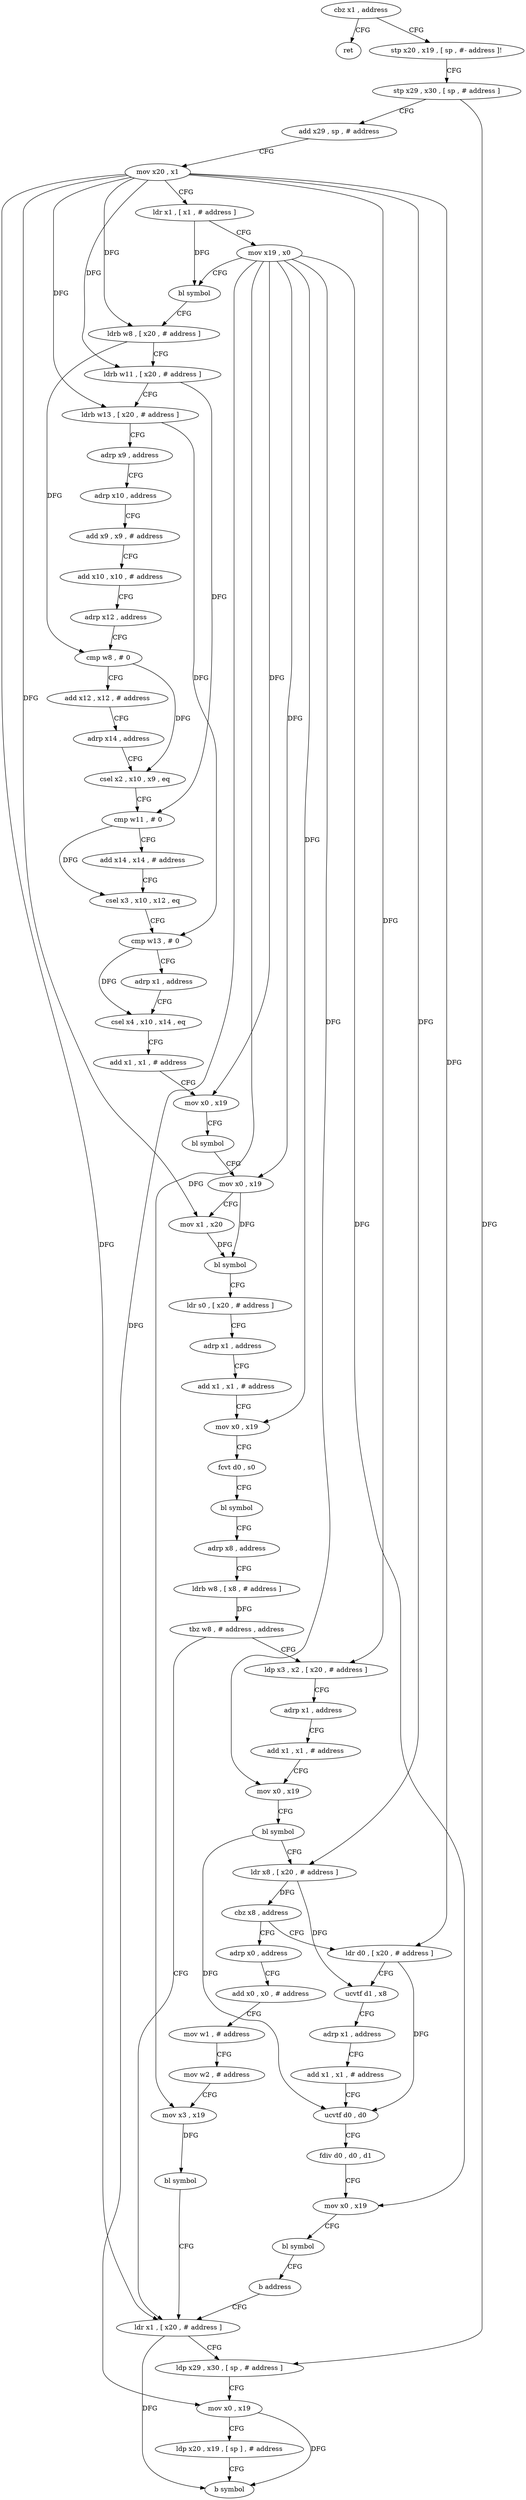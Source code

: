 digraph "func" {
"4217468" [label = "cbz x1 , address" ]
"4217696" [label = "ret" ]
"4217472" [label = "stp x20 , x19 , [ sp , #- address ]!" ]
"4217476" [label = "stp x29 , x30 , [ sp , # address ]" ]
"4217480" [label = "add x29 , sp , # address" ]
"4217484" [label = "mov x20 , x1" ]
"4217488" [label = "ldr x1 , [ x1 , # address ]" ]
"4217492" [label = "mov x19 , x0" ]
"4217496" [label = "bl symbol" ]
"4217500" [label = "ldrb w8 , [ x20 , # address ]" ]
"4217504" [label = "ldrb w11 , [ x20 , # address ]" ]
"4217508" [label = "ldrb w13 , [ x20 , # address ]" ]
"4217512" [label = "adrp x9 , address" ]
"4217516" [label = "adrp x10 , address" ]
"4217520" [label = "add x9 , x9 , # address" ]
"4217524" [label = "add x10 , x10 , # address" ]
"4217528" [label = "adrp x12 , address" ]
"4217532" [label = "cmp w8 , # 0" ]
"4217536" [label = "add x12 , x12 , # address" ]
"4217540" [label = "adrp x14 , address" ]
"4217544" [label = "csel x2 , x10 , x9 , eq" ]
"4217548" [label = "cmp w11 , # 0" ]
"4217552" [label = "add x14 , x14 , # address" ]
"4217556" [label = "csel x3 , x10 , x12 , eq" ]
"4217560" [label = "cmp w13 , # 0" ]
"4217564" [label = "adrp x1 , address" ]
"4217568" [label = "csel x4 , x10 , x14 , eq" ]
"4217572" [label = "add x1 , x1 , # address" ]
"4217576" [label = "mov x0 , x19" ]
"4217580" [label = "bl symbol" ]
"4217584" [label = "mov x0 , x19" ]
"4217588" [label = "mov x1 , x20" ]
"4217592" [label = "bl symbol" ]
"4217596" [label = "ldr s0 , [ x20 , # address ]" ]
"4217600" [label = "adrp x1 , address" ]
"4217604" [label = "add x1 , x1 , # address" ]
"4217608" [label = "mov x0 , x19" ]
"4217612" [label = "fcvt d0 , s0" ]
"4217616" [label = "bl symbol" ]
"4217620" [label = "adrp x8 , address" ]
"4217624" [label = "ldrb w8 , [ x8 , # address ]" ]
"4217628" [label = "tbz w8 , # address , address" ]
"4217724" [label = "ldr x1 , [ x20 , # address ]" ]
"4217632" [label = "ldp x3 , x2 , [ x20 , # address ]" ]
"4217728" [label = "ldp x29 , x30 , [ sp , # address ]" ]
"4217732" [label = "mov x0 , x19" ]
"4217736" [label = "ldp x20 , x19 , [ sp ] , # address" ]
"4217740" [label = "b symbol" ]
"4217636" [label = "adrp x1 , address" ]
"4217640" [label = "add x1 , x1 , # address" ]
"4217644" [label = "mov x0 , x19" ]
"4217648" [label = "bl symbol" ]
"4217652" [label = "ldr x8 , [ x20 , # address ]" ]
"4217656" [label = "cbz x8 , address" ]
"4217700" [label = "adrp x0 , address" ]
"4217660" [label = "ldr d0 , [ x20 , # address ]" ]
"4217704" [label = "add x0 , x0 , # address" ]
"4217708" [label = "mov w1 , # address" ]
"4217712" [label = "mov w2 , # address" ]
"4217716" [label = "mov x3 , x19" ]
"4217720" [label = "bl symbol" ]
"4217664" [label = "ucvtf d1 , x8" ]
"4217668" [label = "adrp x1 , address" ]
"4217672" [label = "add x1 , x1 , # address" ]
"4217676" [label = "ucvtf d0 , d0" ]
"4217680" [label = "fdiv d0 , d0 , d1" ]
"4217684" [label = "mov x0 , x19" ]
"4217688" [label = "bl symbol" ]
"4217692" [label = "b address" ]
"4217468" -> "4217696" [ label = "CFG" ]
"4217468" -> "4217472" [ label = "CFG" ]
"4217472" -> "4217476" [ label = "CFG" ]
"4217476" -> "4217480" [ label = "CFG" ]
"4217476" -> "4217728" [ label = "DFG" ]
"4217480" -> "4217484" [ label = "CFG" ]
"4217484" -> "4217488" [ label = "CFG" ]
"4217484" -> "4217500" [ label = "DFG" ]
"4217484" -> "4217504" [ label = "DFG" ]
"4217484" -> "4217508" [ label = "DFG" ]
"4217484" -> "4217588" [ label = "DFG" ]
"4217484" -> "4217724" [ label = "DFG" ]
"4217484" -> "4217632" [ label = "DFG" ]
"4217484" -> "4217652" [ label = "DFG" ]
"4217484" -> "4217660" [ label = "DFG" ]
"4217488" -> "4217492" [ label = "CFG" ]
"4217488" -> "4217496" [ label = "DFG" ]
"4217492" -> "4217496" [ label = "CFG" ]
"4217492" -> "4217576" [ label = "DFG" ]
"4217492" -> "4217584" [ label = "DFG" ]
"4217492" -> "4217608" [ label = "DFG" ]
"4217492" -> "4217732" [ label = "DFG" ]
"4217492" -> "4217644" [ label = "DFG" ]
"4217492" -> "4217716" [ label = "DFG" ]
"4217492" -> "4217684" [ label = "DFG" ]
"4217496" -> "4217500" [ label = "CFG" ]
"4217500" -> "4217504" [ label = "CFG" ]
"4217500" -> "4217532" [ label = "DFG" ]
"4217504" -> "4217508" [ label = "CFG" ]
"4217504" -> "4217548" [ label = "DFG" ]
"4217508" -> "4217512" [ label = "CFG" ]
"4217508" -> "4217560" [ label = "DFG" ]
"4217512" -> "4217516" [ label = "CFG" ]
"4217516" -> "4217520" [ label = "CFG" ]
"4217520" -> "4217524" [ label = "CFG" ]
"4217524" -> "4217528" [ label = "CFG" ]
"4217528" -> "4217532" [ label = "CFG" ]
"4217532" -> "4217536" [ label = "CFG" ]
"4217532" -> "4217544" [ label = "DFG" ]
"4217536" -> "4217540" [ label = "CFG" ]
"4217540" -> "4217544" [ label = "CFG" ]
"4217544" -> "4217548" [ label = "CFG" ]
"4217548" -> "4217552" [ label = "CFG" ]
"4217548" -> "4217556" [ label = "DFG" ]
"4217552" -> "4217556" [ label = "CFG" ]
"4217556" -> "4217560" [ label = "CFG" ]
"4217560" -> "4217564" [ label = "CFG" ]
"4217560" -> "4217568" [ label = "DFG" ]
"4217564" -> "4217568" [ label = "CFG" ]
"4217568" -> "4217572" [ label = "CFG" ]
"4217572" -> "4217576" [ label = "CFG" ]
"4217576" -> "4217580" [ label = "CFG" ]
"4217580" -> "4217584" [ label = "CFG" ]
"4217584" -> "4217588" [ label = "CFG" ]
"4217584" -> "4217592" [ label = "DFG" ]
"4217588" -> "4217592" [ label = "DFG" ]
"4217592" -> "4217596" [ label = "CFG" ]
"4217596" -> "4217600" [ label = "CFG" ]
"4217600" -> "4217604" [ label = "CFG" ]
"4217604" -> "4217608" [ label = "CFG" ]
"4217608" -> "4217612" [ label = "CFG" ]
"4217612" -> "4217616" [ label = "CFG" ]
"4217616" -> "4217620" [ label = "CFG" ]
"4217620" -> "4217624" [ label = "CFG" ]
"4217624" -> "4217628" [ label = "DFG" ]
"4217628" -> "4217724" [ label = "CFG" ]
"4217628" -> "4217632" [ label = "CFG" ]
"4217724" -> "4217728" [ label = "CFG" ]
"4217724" -> "4217740" [ label = "DFG" ]
"4217632" -> "4217636" [ label = "CFG" ]
"4217728" -> "4217732" [ label = "CFG" ]
"4217732" -> "4217736" [ label = "CFG" ]
"4217732" -> "4217740" [ label = "DFG" ]
"4217736" -> "4217740" [ label = "CFG" ]
"4217636" -> "4217640" [ label = "CFG" ]
"4217640" -> "4217644" [ label = "CFG" ]
"4217644" -> "4217648" [ label = "CFG" ]
"4217648" -> "4217652" [ label = "CFG" ]
"4217648" -> "4217676" [ label = "DFG" ]
"4217652" -> "4217656" [ label = "DFG" ]
"4217652" -> "4217664" [ label = "DFG" ]
"4217656" -> "4217700" [ label = "CFG" ]
"4217656" -> "4217660" [ label = "CFG" ]
"4217700" -> "4217704" [ label = "CFG" ]
"4217660" -> "4217664" [ label = "CFG" ]
"4217660" -> "4217676" [ label = "DFG" ]
"4217704" -> "4217708" [ label = "CFG" ]
"4217708" -> "4217712" [ label = "CFG" ]
"4217712" -> "4217716" [ label = "CFG" ]
"4217716" -> "4217720" [ label = "DFG" ]
"4217720" -> "4217724" [ label = "CFG" ]
"4217664" -> "4217668" [ label = "CFG" ]
"4217668" -> "4217672" [ label = "CFG" ]
"4217672" -> "4217676" [ label = "CFG" ]
"4217676" -> "4217680" [ label = "CFG" ]
"4217680" -> "4217684" [ label = "CFG" ]
"4217684" -> "4217688" [ label = "CFG" ]
"4217688" -> "4217692" [ label = "CFG" ]
"4217692" -> "4217724" [ label = "CFG" ]
}
